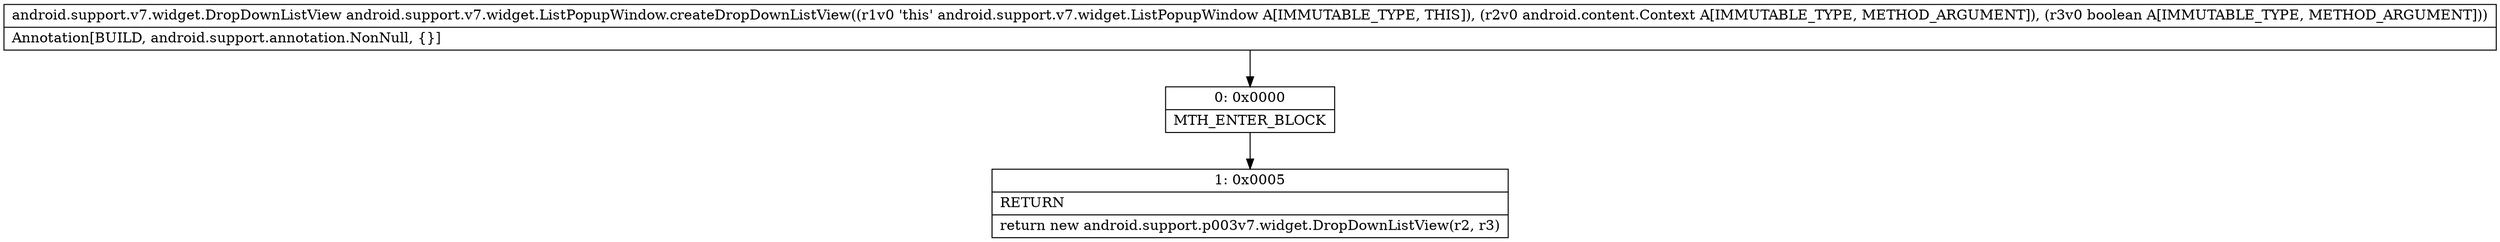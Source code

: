 digraph "CFG forandroid.support.v7.widget.ListPopupWindow.createDropDownListView(Landroid\/content\/Context;Z)Landroid\/support\/v7\/widget\/DropDownListView;" {
Node_0 [shape=record,label="{0\:\ 0x0000|MTH_ENTER_BLOCK\l}"];
Node_1 [shape=record,label="{1\:\ 0x0005|RETURN\l|return new android.support.p003v7.widget.DropDownListView(r2, r3)\l}"];
MethodNode[shape=record,label="{android.support.v7.widget.DropDownListView android.support.v7.widget.ListPopupWindow.createDropDownListView((r1v0 'this' android.support.v7.widget.ListPopupWindow A[IMMUTABLE_TYPE, THIS]), (r2v0 android.content.Context A[IMMUTABLE_TYPE, METHOD_ARGUMENT]), (r3v0 boolean A[IMMUTABLE_TYPE, METHOD_ARGUMENT]))  | Annotation[BUILD, android.support.annotation.NonNull, \{\}]\l}"];
MethodNode -> Node_0;
Node_0 -> Node_1;
}


